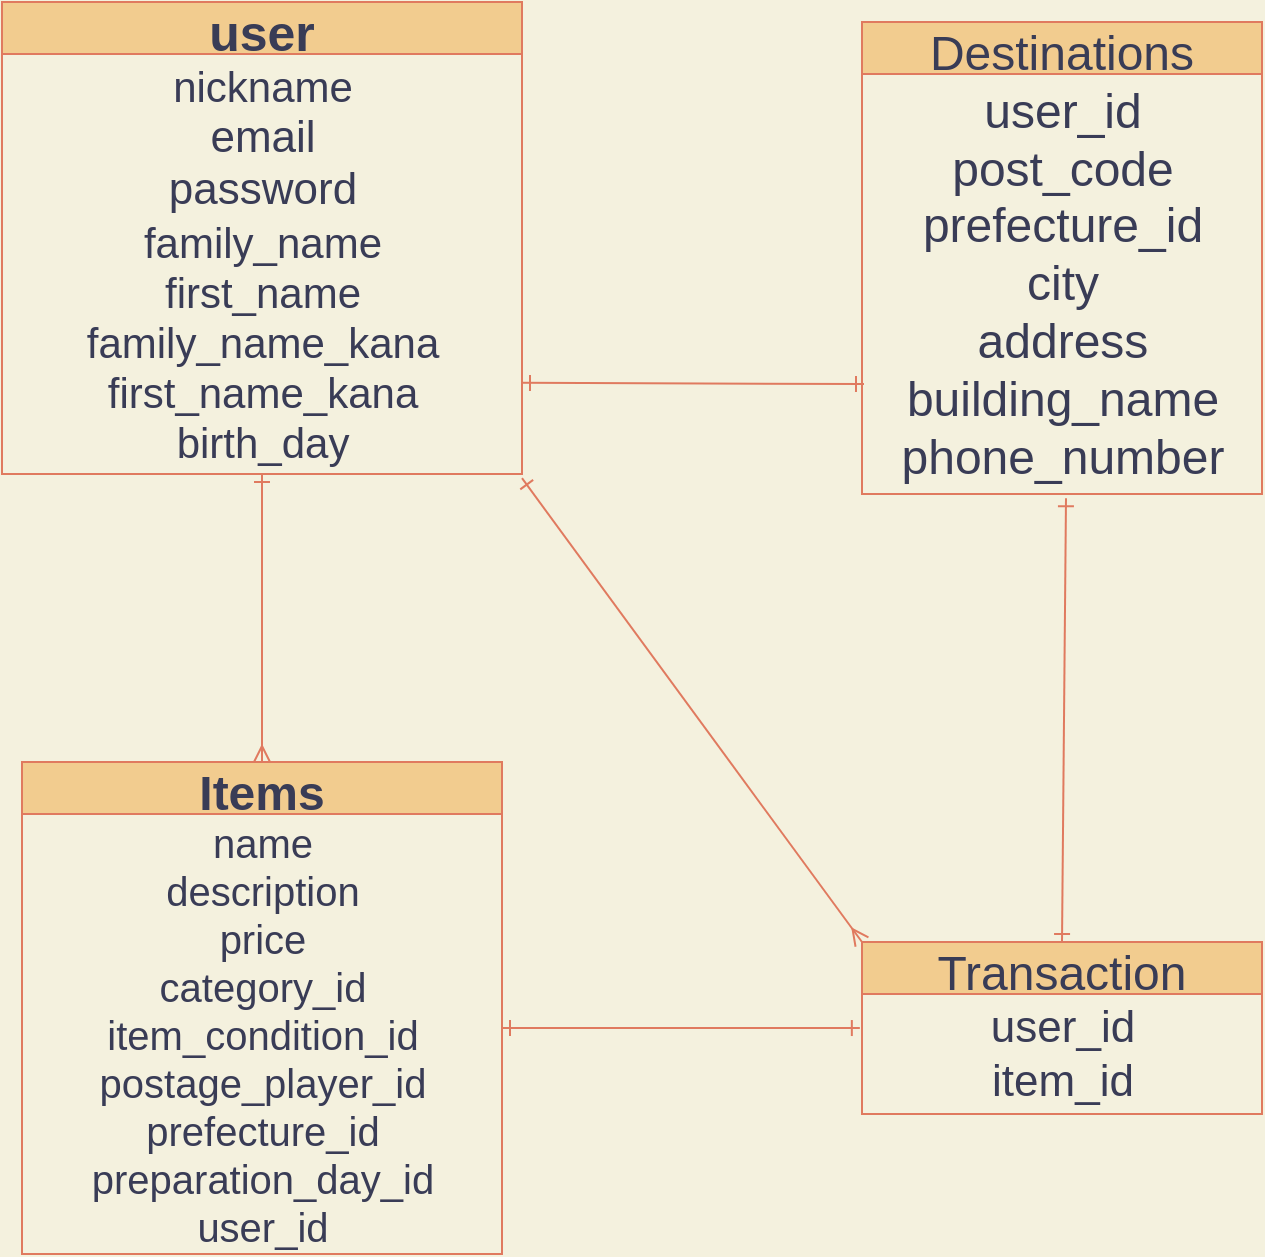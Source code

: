 <mxfile version="13.6.6">
    <diagram id="6hGFLwfOUW9BJ-s0fimq" name="Page-1">
        <mxGraphModel dx="728" dy="680" grid="1" gridSize="10" guides="1" tooltips="1" connect="1" arrows="1" fold="1" page="1" pageScale="1" pageWidth="1169" pageHeight="827" background="#F4F1DE" math="0" shadow="0">
            <root>
                <object label="" id="0">
                    <mxCell/>
                </object>
                <mxCell id="1" parent="0"/>
                <mxCell id="90" style="edgeStyle=orthogonalEdgeStyle;rounded=0;orthogonalLoop=1;jettySize=auto;html=1;fontSize=24;endArrow=ERmany;endFill=0;entryX=0.5;entryY=0;entryDx=0;entryDy=0;labelBackgroundColor=#F4F1DE;strokeColor=#E07A5F;fontColor=#393C56;" parent="1" source="52" target="66" edge="1">
                    <mxGeometry relative="1" as="geometry">
                        <mxPoint x="260" y="490" as="targetPoint"/>
                        <Array as="points"/>
                    </mxGeometry>
                </mxCell>
                <mxCell id="52" value="user" style="swimlane;fontStyle=1;childLayout=stackLayout;horizontal=1;startSize=26;horizontalStack=0;resizeParent=1;resizeParentMax=0;resizeLast=0;collapsible=1;marginBottom=0;align=center;fontSize=25;html=0;fillColor=#F2CC8F;strokeColor=#E07A5F;fontColor=#393C56;" parent="1" vertex="1">
                    <mxGeometry x="130" y="120" width="260" height="236" as="geometry"/>
                </mxCell>
                <mxCell id="49" value="nickname&lt;font&gt;&lt;br&gt;&lt;span style=&quot;font-size: 22px&quot;&gt;email&lt;/span&gt;&lt;font size=&quot;1&quot;&gt;&lt;br&gt;&lt;/font&gt;&lt;/font&gt;&lt;font style=&quot;font-size: 22px&quot;&gt;password&lt;/font&gt;&lt;br&gt;family_name&lt;br&gt;first_name&lt;br&gt;family_name_kana&lt;br&gt;first_name_kana&lt;br&gt;birth_day" style="text;html=1;align=center;verticalAlign=middle;resizable=0;points=[];autosize=1;fontSize=21;fontColor=#393C56;" parent="52" vertex="1">
                    <mxGeometry y="26" width="260" height="210" as="geometry"/>
                </mxCell>
                <mxCell id="93" style="edgeStyle=orthogonalEdgeStyle;rounded=0;orthogonalLoop=1;jettySize=auto;html=1;exitX=0.5;exitY=0;exitDx=0;exitDy=0;entryX=0.5;entryY=1;entryDx=0;entryDy=0;entryPerimeter=0;endArrow=ERone;endFill=0;fontSize=24;labelBackgroundColor=#F4F1DE;strokeColor=#E07A5F;fontColor=#393C56;" parent="1" source="66" target="49" edge="1">
                    <mxGeometry relative="1" as="geometry"/>
                </mxCell>
                <mxCell id="66" value="Items" style="swimlane;fontStyle=1;childLayout=stackLayout;horizontal=1;startSize=26;horizontalStack=0;resizeParent=1;resizeParentMax=0;resizeLast=0;collapsible=1;marginBottom=0;align=center;fontSize=24;html=0;fillColor=#F2CC8F;strokeColor=#E07A5F;fontColor=#393C56;" parent="1" vertex="1">
                    <mxGeometry x="140" y="500" width="240" height="246" as="geometry"/>
                </mxCell>
                <mxCell id="61" value="name&lt;br&gt;description&lt;br&gt;price&lt;br&gt;category_id&lt;br&gt;item_condition_id&lt;br&gt;postage_player_id&lt;br&gt;prefecture_id&lt;br&gt;preparation_day_id&lt;br&gt;user_id" style="text;html=1;align=center;verticalAlign=middle;resizable=0;points=[];autosize=1;fontSize=20;fontColor=#393C56;" parent="66" vertex="1">
                    <mxGeometry y="26" width="240" height="220" as="geometry"/>
                </mxCell>
                <mxCell id="98" value="" style="endArrow=ERone;html=1;rounded=0;fontSize=24;endFill=0;labelBackgroundColor=#F4F1DE;strokeColor=#E07A5F;fontColor=#393C56;" parent="1" edge="1">
                    <mxGeometry relative="1" as="geometry">
                        <mxPoint x="390" y="280" as="sourcePoint"/>
                        <mxPoint x="390" y="280" as="targetPoint"/>
                    </mxGeometry>
                </mxCell>
                <mxCell id="109" value="" style="fontSize=12;html=1;endArrow=ERone;startArrow=ERone;endFill=0;startFill=0;exitX=1;exitY=0.783;exitDx=0;exitDy=0;exitPerimeter=0;jumpStyle=none;jumpSize=8;targetPerimeterSpacing=2;sourcePerimeterSpacing=2;sketch=0;shadow=0;entryX=0.005;entryY=0.738;entryDx=0;entryDy=0;entryPerimeter=0;labelBackgroundColor=#F4F1DE;strokeColor=#E07A5F;fontColor=#393C56;" parent="1" source="49" edge="1" target="77">
                    <mxGeometry width="100" height="100" relative="1" as="geometry">
                        <mxPoint x="420" y="380" as="sourcePoint"/>
                        <mxPoint x="558" y="271" as="targetPoint"/>
                        <Array as="points"/>
                    </mxGeometry>
                </mxCell>
                <mxCell id="110" value="" style="edgeStyle=entityRelationEdgeStyle;fontSize=12;html=1;endArrow=ERone;endFill=0;startArrow=ERone;startFill=0;entryX=-0.006;entryY=0.386;entryDx=0;entryDy=0;entryPerimeter=0;labelBackgroundColor=#F4F1DE;strokeColor=#E07A5F;fontColor=#393C56;" parent="1" edge="1">
                    <mxGeometry width="100" height="100" relative="1" as="geometry">
                        <mxPoint x="380" y="633" as="sourcePoint"/>
                        <mxPoint x="558.92" y="633.02" as="targetPoint"/>
                    </mxGeometry>
                </mxCell>
                <mxCell id="111" value="Transaction" style="swimlane;fontStyle=0;childLayout=stackLayout;horizontal=1;startSize=26;horizontalStack=0;resizeParent=1;resizeParentMax=0;resizeLast=0;collapsible=1;marginBottom=0;align=center;fontSize=24;rounded=0;sketch=0;fillColor=#F2CC8F;strokeColor=#E07A5F;fontColor=#393C56;" vertex="1" parent="1">
                    <mxGeometry x="560" y="590" width="200" height="86" as="geometry"/>
                </mxCell>
                <mxCell id="115" value="user_id&lt;br&gt;item_id" style="text;html=1;align=center;verticalAlign=middle;resizable=0;points=[];autosize=1;fontSize=22;fontColor=#393C56;" vertex="1" parent="111">
                    <mxGeometry y="26" width="200" height="60" as="geometry"/>
                </mxCell>
                <mxCell id="78" value="Destinations" style="swimlane;fontStyle=0;childLayout=stackLayout;horizontal=1;startSize=26;horizontalStack=0;resizeParent=1;resizeParentMax=0;resizeLast=0;collapsible=1;marginBottom=0;align=center;fontSize=24;html=0;fillColor=#F2CC8F;strokeColor=#E07A5F;fontColor=#393C56;" parent="1" vertex="1">
                    <mxGeometry x="560" y="130" width="200" height="236" as="geometry"/>
                </mxCell>
                <mxCell id="77" value="user_id&lt;br&gt;post_code&lt;br&gt;prefecture_id&lt;br&gt;city&lt;br&gt;address&lt;br&gt;building_name&lt;br&gt;phone_number" style="text;html=1;align=center;verticalAlign=middle;resizable=0;points=[];autosize=1;fontSize=24;fontColor=#393C56;" parent="78" vertex="1">
                    <mxGeometry y="26" width="200" height="210" as="geometry"/>
                </mxCell>
                <mxCell id="117" value="" style="fontSize=12;html=1;endArrow=ERone;startArrow=ERone;exitX=0.5;exitY=0;exitDx=0;exitDy=0;entryX=0.51;entryY=1.01;entryDx=0;entryDy=0;entryPerimeter=0;startFill=0;endFill=0;labelBackgroundColor=#F4F1DE;strokeColor=#E07A5F;fontColor=#393C56;" edge="1" parent="1" source="111" target="77">
                    <mxGeometry width="100" height="100" relative="1" as="geometry">
                        <mxPoint x="580" y="514" as="sourcePoint"/>
                        <mxPoint x="655" y="360" as="targetPoint"/>
                        <Array as="points"/>
                    </mxGeometry>
                </mxCell>
                <mxCell id="118" value="" style="fontSize=12;html=1;endArrow=ERmany;startArrow=ERone;strokeColor=#E07A5F;fillColor=#F2CC8F;entryX=0;entryY=0;entryDx=0;entryDy=0;exitX=1;exitY=1.01;exitDx=0;exitDy=0;exitPerimeter=0;endFill=0;startFill=0;" edge="1" parent="1" source="49" target="111">
                    <mxGeometry width="100" height="100" relative="1" as="geometry">
                        <mxPoint x="370" y="480" as="sourcePoint"/>
                        <mxPoint x="470" y="380" as="targetPoint"/>
                    </mxGeometry>
                </mxCell>
            </root>
        </mxGraphModel>
    </diagram>
</mxfile>